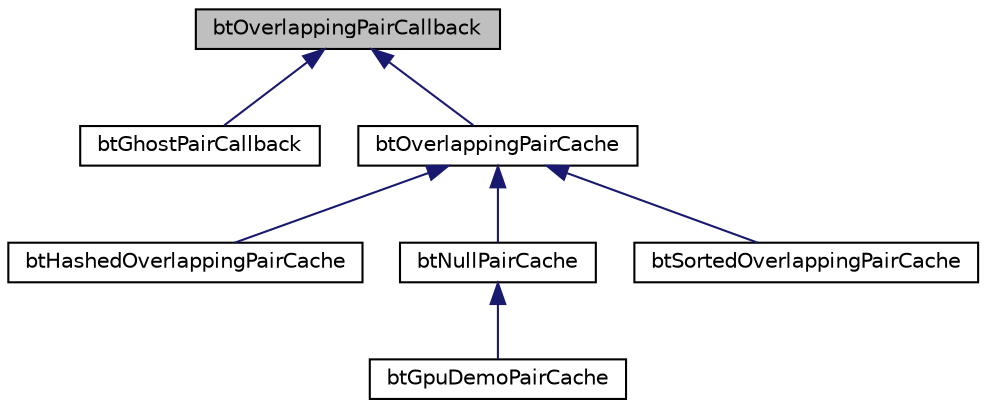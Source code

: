 digraph "btOverlappingPairCallback"
{
  edge [fontname="Helvetica",fontsize="10",labelfontname="Helvetica",labelfontsize="10"];
  node [fontname="Helvetica",fontsize="10",shape=record];
  Node1 [label="btOverlappingPairCallback",height=0.2,width=0.4,color="black", fillcolor="grey75", style="filled", fontcolor="black"];
  Node1 -> Node2 [dir="back",color="midnightblue",fontsize="10",style="solid",fontname="Helvetica"];
  Node2 [label="btGhostPairCallback",height=0.2,width=0.4,color="black", fillcolor="white", style="filled",URL="$classbt_ghost_pair_callback.html",tooltip="The btGhostPairCallback interfaces and forwards adding and removal of overlapping pairs from the btBr..."];
  Node1 -> Node3 [dir="back",color="midnightblue",fontsize="10",style="solid",fontname="Helvetica"];
  Node3 [label="btOverlappingPairCache",height=0.2,width=0.4,color="black", fillcolor="white", style="filled",URL="$classbt_overlapping_pair_cache.html"];
  Node3 -> Node4 [dir="back",color="midnightblue",fontsize="10",style="solid",fontname="Helvetica"];
  Node4 [label="btHashedOverlappingPairCache",height=0.2,width=0.4,color="black", fillcolor="white", style="filled",URL="$classbt_hashed_overlapping_pair_cache.html",tooltip="Hash-space based Pair Cache, thanks to Erin Catto, Box2D, http://www.box2d.org, and Pierre Terdiman..."];
  Node3 -> Node5 [dir="back",color="midnightblue",fontsize="10",style="solid",fontname="Helvetica"];
  Node5 [label="btNullPairCache",height=0.2,width=0.4,color="black", fillcolor="white", style="filled",URL="$classbt_null_pair_cache.html",tooltip="btNullPairCache skips add/removal of overlapping pairs. Userful for benchmarking and unit testing..."];
  Node5 -> Node6 [dir="back",color="midnightblue",fontsize="10",style="solid",fontname="Helvetica"];
  Node6 [label="btGpuDemoPairCache",height=0.2,width=0.4,color="black", fillcolor="white", style="filled",URL="$classbt_gpu_demo_pair_cache.html"];
  Node3 -> Node7 [dir="back",color="midnightblue",fontsize="10",style="solid",fontname="Helvetica"];
  Node7 [label="btSortedOverlappingPairCache",height=0.2,width=0.4,color="black", fillcolor="white", style="filled",URL="$classbt_sorted_overlapping_pair_cache.html"];
}
